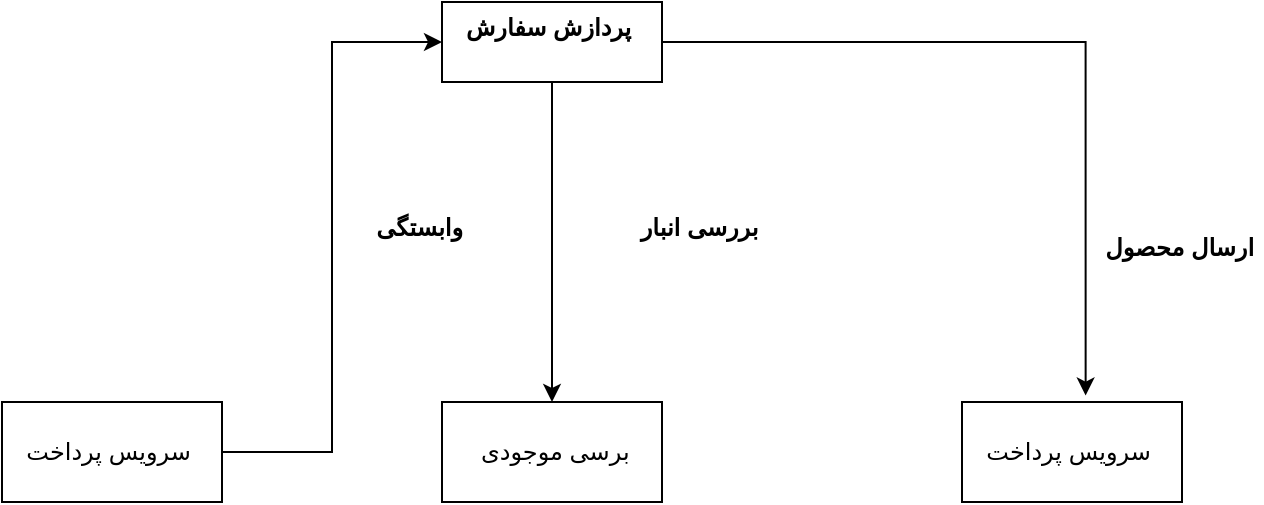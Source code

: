 <mxfile version="27.0.3">
  <diagram name="‫صفحه - 1‬" id="ZE83JCWvptQ--PR7GEOe">
    <mxGraphModel dx="1141" dy="628" grid="1" gridSize="10" guides="1" tooltips="1" connect="1" arrows="1" fold="1" page="1" pageScale="1" pageWidth="827" pageHeight="1169" math="0" shadow="0">
      <root>
        <mxCell id="0" />
        <mxCell id="1" parent="0" />
        <mxCell id="XFQT50zC6AlC2kEd5-D_-104" style="edgeStyle=orthogonalEdgeStyle;rounded=0;orthogonalLoop=1;jettySize=auto;html=1;entryX=0.5;entryY=0;entryDx=0;entryDy=0;" edge="1" parent="1" source="XFQT50zC6AlC2kEd5-D_-99" target="XFQT50zC6AlC2kEd5-D_-101">
          <mxGeometry relative="1" as="geometry" />
        </mxCell>
        <mxCell id="XFQT50zC6AlC2kEd5-D_-99" value="&lt;b&gt;پردازش سفارش&amp;nbsp;&lt;/b&gt;&lt;div&gt;&lt;br&gt;&lt;/div&gt;" style="html=1;whiteSpace=wrap;" vertex="1" parent="1">
          <mxGeometry x="370" y="120" width="110" height="40" as="geometry" />
        </mxCell>
        <mxCell id="XFQT50zC6AlC2kEd5-D_-103" style="edgeStyle=orthogonalEdgeStyle;rounded=0;orthogonalLoop=1;jettySize=auto;html=1;entryX=0;entryY=0.5;entryDx=0;entryDy=0;" edge="1" parent="1" source="XFQT50zC6AlC2kEd5-D_-100" target="XFQT50zC6AlC2kEd5-D_-99">
          <mxGeometry relative="1" as="geometry" />
        </mxCell>
        <mxCell id="XFQT50zC6AlC2kEd5-D_-100" value="سرویس پرداخت&amp;nbsp;" style="html=1;whiteSpace=wrap;" vertex="1" parent="1">
          <mxGeometry x="150" y="320" width="110" height="50" as="geometry" />
        </mxCell>
        <mxCell id="XFQT50zC6AlC2kEd5-D_-101" value="برسی موجودی&amp;nbsp;&lt;span style=&quot;color: rgba(0, 0, 0, 0); font-family: monospace; font-size: 0px; text-align: start; text-wrap-mode: nowrap;&quot;&gt;%3CmxGraphModel%3E%3Croot%3E%3CmxCell%20id%3D%220%22%2F%3E%3CmxCell%20id%3D%221%22%20parent%3D%220%22%2F%3E%3CmxCell%20id%3D%222%22%20value%3D%22%D8%B3%D8%B1%D9%88%DB%8C%D8%B3%20%D9%BE%D8%B1%D8%AF%D8%A7%D8%AE%D8%AA%26amp%3Bnbsp%3B%22%20style%3D%22html%3D1%3BwhiteSpace%3Dwrap%3B%22%20vertex%3D%221%22%20parent%3D%221%22%3E%3CmxGeometry%20x%3D%22150%22%20y%3D%22320%22%20width%3D%22110%22%20height%3D%2250%22%20as%3D%22geometry%22%2F%3E%3C%2FmxCell%3E%3C%2Froot%3E%3C%2FmxGraphModel%3E&lt;/span&gt;&lt;span style=&quot;color: rgba(0, 0, 0, 0); font-family: monospace; font-size: 0px; text-align: start; text-wrap-mode: nowrap;&quot;&gt;%3CmxGraphModel%3E%3Croot%3E%3CmxCell%20id%3D%220%22%2F%3E%3CmxCell%20id%3D%221%22%20parent%3D%220%22%2F%3E%3CmxCell%20id%3D%222%22%20value%3D%22%D8%B3%D8%B1%D9%88%DB%8C%D8%B3%20%D9%BE%D8%B1%D8%AF%D8%A7%D8%AE%D8%AA%26amp%3Bnbsp%3B%22%20style%3D%22html%3D1%3BwhiteSpace%3Dwrap%3B%22%20vertex%3D%221%22%20parent%3D%221%22%3E%3CmxGeometry%20x%3D%22150%22%20y%3D%22320%22%20width%3D%22110%22%20height%3D%2250%22%20as%3D%22geometry%22%2F%3E%3C%2FmxCell%3E%3C%2Froot%3E%3C%2FmxGraphModel%3E&lt;/span&gt;" style="html=1;whiteSpace=wrap;" vertex="1" parent="1">
          <mxGeometry x="370" y="320" width="110" height="50" as="geometry" />
        </mxCell>
        <mxCell id="XFQT50zC6AlC2kEd5-D_-102" value="سرویس پرداخت&amp;nbsp;" style="html=1;whiteSpace=wrap;" vertex="1" parent="1">
          <mxGeometry x="630" y="320" width="110" height="50" as="geometry" />
        </mxCell>
        <mxCell id="XFQT50zC6AlC2kEd5-D_-105" style="edgeStyle=orthogonalEdgeStyle;rounded=0;orthogonalLoop=1;jettySize=auto;html=1;entryX=0.562;entryY=-0.064;entryDx=0;entryDy=0;entryPerimeter=0;" edge="1" parent="1" source="XFQT50zC6AlC2kEd5-D_-99" target="XFQT50zC6AlC2kEd5-D_-102">
          <mxGeometry relative="1" as="geometry" />
        </mxCell>
        <mxCell id="XFQT50zC6AlC2kEd5-D_-106" value="ارسال محصول&amp;nbsp;" style="text;align=center;fontStyle=1;verticalAlign=middle;spacingLeft=3;spacingRight=3;strokeColor=none;rotatable=0;points=[[0,0.5],[1,0.5]];portConstraint=eastwest;html=1;" vertex="1" parent="1">
          <mxGeometry x="700" y="230" width="80" height="26" as="geometry" />
        </mxCell>
        <mxCell id="XFQT50zC6AlC2kEd5-D_-107" value="بررسی انبار&amp;nbsp;" style="text;align=center;fontStyle=1;verticalAlign=middle;spacingLeft=3;spacingRight=3;strokeColor=none;rotatable=0;points=[[0,0.5],[1,0.5]];portConstraint=eastwest;html=1;" vertex="1" parent="1">
          <mxGeometry x="460" y="220" width="80" height="26" as="geometry" />
        </mxCell>
        <mxCell id="XFQT50zC6AlC2kEd5-D_-108" value="وابستگی&amp;nbsp;" style="text;align=center;fontStyle=1;verticalAlign=middle;spacingLeft=3;spacingRight=3;strokeColor=none;rotatable=0;points=[[0,0.5],[1,0.5]];portConstraint=eastwest;html=1;" vertex="1" parent="1">
          <mxGeometry x="320" y="220" width="80" height="26" as="geometry" />
        </mxCell>
      </root>
    </mxGraphModel>
  </diagram>
</mxfile>
